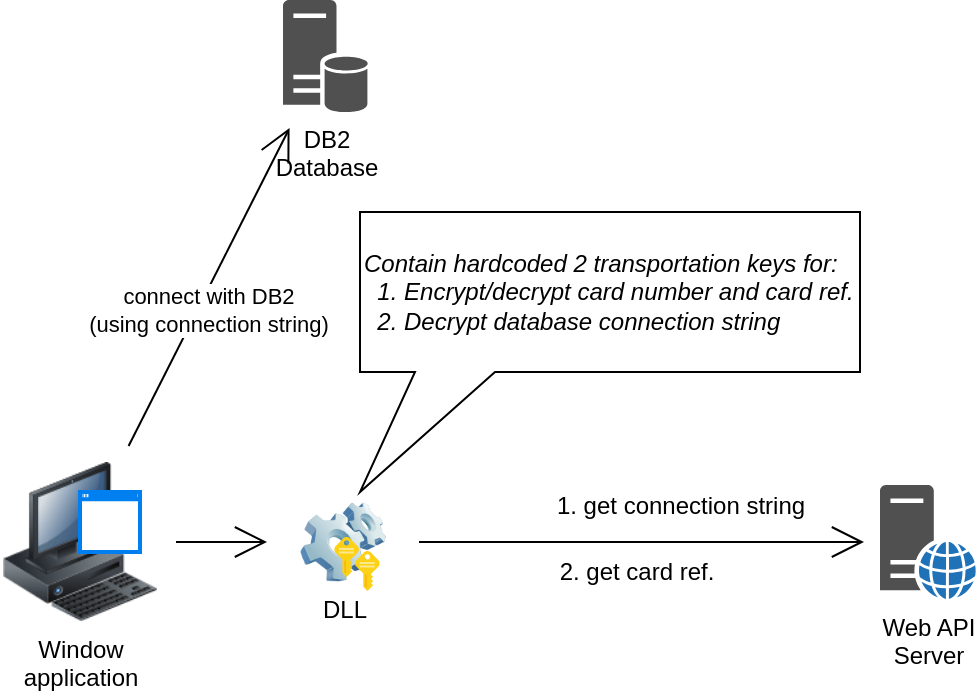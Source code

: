 <mxfile version="15.3.4" type="github" pages="2">
  <diagram id="9aHkWteQH5koF1psvJOh" name="dll-plus-smartcard">
    <mxGraphModel dx="1038" dy="1391" grid="1" gridSize="10" guides="1" tooltips="1" connect="1" arrows="1" fold="1" page="1" pageScale="1" pageWidth="1169" pageHeight="827" math="0" shadow="0">
      <root>
        <mxCell id="0" />
        <mxCell id="1" parent="0" />
        <mxCell id="ys8oHW5ExI6m-6Dw5dze-2" value="&lt;div&gt;DB2 &lt;br&gt;&lt;/div&gt;&lt;div&gt;Database&lt;/div&gt;" style="sketch=0;pointerEvents=1;shadow=0;dashed=0;html=1;strokeColor=none;fillColor=#505050;labelPosition=center;verticalLabelPosition=bottom;verticalAlign=top;outlineConnect=0;align=center;shape=mxgraph.office.servers.database_server;hachureGap=4;" vertex="1" parent="1">
          <mxGeometry x="191.5" y="-56" width="43" height="56" as="geometry" />
        </mxCell>
        <mxCell id="ys8oHW5ExI6m-6Dw5dze-3" value="&lt;div&gt;Web API&lt;/div&gt;&lt;div&gt;Server&lt;br&gt;&lt;/div&gt;" style="sketch=0;pointerEvents=1;shadow=0;dashed=0;html=1;strokeColor=none;fillColor=#505050;labelPosition=center;verticalLabelPosition=bottom;verticalAlign=top;outlineConnect=0;align=center;shape=mxgraph.office.servers.web_server_blue;hachureGap=4;" vertex="1" parent="1">
          <mxGeometry x="490" y="186.5" width="48" height="57" as="geometry" />
        </mxCell>
        <mxCell id="ys8oHW5ExI6m-6Dw5dze-11" value="" style="edgeStyle=none;curved=1;rounded=0;orthogonalLoop=1;jettySize=auto;html=1;endArrow=open;startSize=14;endSize=14;sourcePerimeterSpacing=8;targetPerimeterSpacing=8;" edge="1" parent="1" source="ys8oHW5ExI6m-6Dw5dze-9" target="ys8oHW5ExI6m-6Dw5dze-10">
          <mxGeometry relative="1" as="geometry" />
        </mxCell>
        <mxCell id="ys8oHW5ExI6m-6Dw5dze-15" value="&lt;div&gt;connect with DB2&lt;/div&gt;&lt;div&gt;(using connection string)&lt;br&gt;&lt;/div&gt;" style="edgeStyle=none;curved=1;rounded=0;orthogonalLoop=1;jettySize=auto;html=1;endArrow=open;startSize=14;endSize=14;sourcePerimeterSpacing=8;targetPerimeterSpacing=8;" edge="1" parent="1" source="ys8oHW5ExI6m-6Dw5dze-9" target="ys8oHW5ExI6m-6Dw5dze-2">
          <mxGeometry x="-0.114" y="-5" relative="1" as="geometry">
            <mxPoint as="offset" />
          </mxGeometry>
        </mxCell>
        <mxCell id="ys8oHW5ExI6m-6Dw5dze-12" style="edgeStyle=none;curved=1;rounded=0;orthogonalLoop=1;jettySize=auto;html=1;endArrow=open;startSize=14;endSize=14;sourcePerimeterSpacing=8;targetPerimeterSpacing=8;" edge="1" parent="1" source="ys8oHW5ExI6m-6Dw5dze-10" target="ys8oHW5ExI6m-6Dw5dze-3">
          <mxGeometry relative="1" as="geometry" />
        </mxCell>
        <mxCell id="ys8oHW5ExI6m-6Dw5dze-14" value="&lt;div align=&quot;left&quot;&gt;&lt;span&gt;Contain hardcoded 2 transportation keys for:&lt;/span&gt;&lt;/div&gt;&lt;div align=&quot;left&quot;&gt;&lt;span&gt;&amp;nbsp; 1. Encrypt/decrypt card number and card ref.&lt;/span&gt;&lt;/div&gt;&lt;div align=&quot;left&quot;&gt;&lt;span&gt;&amp;nbsp; 2. Decrypt database connection string &lt;br&gt;&lt;/span&gt;&lt;/div&gt;" style="shape=callout;whiteSpace=wrap;html=1;perimeter=calloutPerimeter;hachureGap=4;pointerEvents=0;direction=east;align=left;size=60;position=0.11;position2=0;base=40;fontStyle=2;" vertex="1" parent="1">
          <mxGeometry x="230" y="50" width="250" height="140" as="geometry" />
        </mxCell>
        <mxCell id="ys8oHW5ExI6m-6Dw5dze-23" value="" style="group" vertex="1" connectable="0" parent="1">
          <mxGeometry x="50" y="175" width="80" height="80" as="geometry" />
        </mxCell>
        <mxCell id="ys8oHW5ExI6m-6Dw5dze-9" value="&lt;div&gt;Window&lt;/div&gt;&lt;div&gt;application&lt;br&gt;&lt;/div&gt;" style="image;html=1;image=img/lib/clip_art/computers/Workstation_128x128.png;hachureGap=4;pointerEvents=0;" vertex="1" parent="ys8oHW5ExI6m-6Dw5dze-23">
          <mxGeometry width="80" height="80" as="geometry" />
        </mxCell>
        <mxCell id="ys8oHW5ExI6m-6Dw5dze-22" value="" style="html=1;verticalLabelPosition=bottom;align=center;labelBackgroundColor=#ffffff;verticalAlign=top;strokeWidth=2;strokeColor=#0080F0;shadow=0;dashed=0;shape=mxgraph.ios7.icons.window;hachureGap=4;pointerEvents=0;" vertex="1" parent="ys8oHW5ExI6m-6Dw5dze-23">
          <mxGeometry x="40" y="15" width="30" height="30" as="geometry" />
        </mxCell>
        <mxCell id="ys8oHW5ExI6m-6Dw5dze-29" value="" style="group" vertex="1" connectable="0" parent="1">
          <mxGeometry x="191.5" y="195" width="60" height="44.5" as="geometry" />
        </mxCell>
        <mxCell id="ys8oHW5ExI6m-6Dw5dze-10" value="DLL" style="image;html=1;image=img/lib/clip_art/computers/Software_128x128.png;hachureGap=4;pointerEvents=0;" vertex="1" parent="ys8oHW5ExI6m-6Dw5dze-29">
          <mxGeometry width="60" height="40" as="geometry" />
        </mxCell>
        <mxCell id="ys8oHW5ExI6m-6Dw5dze-28" value="" style="group" vertex="1" connectable="0" parent="ys8oHW5ExI6m-6Dw5dze-29">
          <mxGeometry x="25.6" y="17.5" width="22.8" height="27" as="geometry" />
        </mxCell>
        <mxCell id="ys8oHW5ExI6m-6Dw5dze-18" value="" style="sketch=0;aspect=fixed;html=1;points=[];align=center;image;fontSize=12;image=img/lib/mscae/Key.svg;hachureGap=4;pointerEvents=0;" vertex="1" parent="ys8oHW5ExI6m-6Dw5dze-28">
          <mxGeometry x="10.4" y="7" width="12.4" height="20" as="geometry" />
        </mxCell>
        <mxCell id="ys8oHW5ExI6m-6Dw5dze-21" value="" style="sketch=0;aspect=fixed;html=1;points=[];align=center;image;fontSize=12;image=img/lib/mscae/Key.svg;hachureGap=4;pointerEvents=0;" vertex="1" parent="ys8oHW5ExI6m-6Dw5dze-28">
          <mxGeometry width="12.4" height="20" as="geometry" />
        </mxCell>
        <mxCell id="ys8oHW5ExI6m-6Dw5dze-30" value="1. get connection string" style="text;html=1;resizable=0;autosize=1;align=center;verticalAlign=middle;points=[];fillColor=none;strokeColor=none;rounded=0;hachureGap=4;pointerEvents=0;" vertex="1" parent="1">
          <mxGeometry x="320" y="186.5" width="140" height="20" as="geometry" />
        </mxCell>
        <mxCell id="ys8oHW5ExI6m-6Dw5dze-31" value="2. get card ref." style="text;html=1;resizable=0;autosize=1;align=center;verticalAlign=middle;points=[];fillColor=none;strokeColor=none;rounded=0;hachureGap=4;pointerEvents=0;" vertex="1" parent="1">
          <mxGeometry x="323" y="219.5" width="90" height="20" as="geometry" />
        </mxCell>
      </root>
    </mxGraphModel>
  </diagram>
  <diagram id="U1ADppB_8akDyZMcdUrm" name="dll-with-fixkeys">
    <mxGraphModel dx="1038" dy="564" grid="1" gridSize="10" guides="1" tooltips="1" connect="1" arrows="1" fold="1" page="1" pageScale="1" pageWidth="1169" pageHeight="827" math="0" shadow="0">
      <root>
        <mxCell id="EPCrCns3FjOLMthZxB4p-0" />
        <mxCell id="EPCrCns3FjOLMthZxB4p-1" parent="EPCrCns3FjOLMthZxB4p-0" />
        <mxCell id="EPCrCns3FjOLMthZxB4p-2" value="&lt;div&gt;DB2 &lt;br&gt;&lt;/div&gt;&lt;div&gt;Database&lt;/div&gt;" style="sketch=0;pointerEvents=1;shadow=0;dashed=0;html=1;strokeColor=none;fillColor=#505050;labelPosition=center;verticalLabelPosition=bottom;verticalAlign=top;outlineConnect=0;align=center;shape=mxgraph.office.servers.database_server;hachureGap=4;" vertex="1" parent="EPCrCns3FjOLMthZxB4p-1">
          <mxGeometry x="201.5" y="40" width="43" height="56" as="geometry" />
        </mxCell>
        <mxCell id="EPCrCns3FjOLMthZxB4p-3" value="&lt;div&gt;Web API&lt;/div&gt;&lt;div&gt;Server&lt;br&gt;&lt;/div&gt;" style="sketch=0;pointerEvents=1;shadow=0;dashed=0;html=1;strokeColor=none;fillColor=#505050;labelPosition=center;verticalLabelPosition=bottom;verticalAlign=top;outlineConnect=0;align=center;shape=mxgraph.office.servers.web_server_blue;hachureGap=4;" vertex="1" parent="EPCrCns3FjOLMthZxB4p-1">
          <mxGeometry x="500" y="282.5" width="48" height="57" as="geometry" />
        </mxCell>
        <mxCell id="EPCrCns3FjOLMthZxB4p-4" value="" style="edgeStyle=none;curved=1;rounded=0;orthogonalLoop=1;jettySize=auto;html=1;endArrow=open;startSize=14;endSize=14;sourcePerimeterSpacing=8;targetPerimeterSpacing=8;" edge="1" parent="EPCrCns3FjOLMthZxB4p-1" source="EPCrCns3FjOLMthZxB4p-9" target="EPCrCns3FjOLMthZxB4p-12">
          <mxGeometry relative="1" as="geometry" />
        </mxCell>
        <mxCell id="EPCrCns3FjOLMthZxB4p-5" value="&lt;div&gt;connect with DB2&lt;/div&gt;&lt;div&gt;(using connection string)&lt;br&gt;&lt;/div&gt;" style="edgeStyle=none;curved=1;rounded=0;orthogonalLoop=1;jettySize=auto;html=1;endArrow=open;startSize=14;endSize=14;sourcePerimeterSpacing=8;targetPerimeterSpacing=8;" edge="1" parent="EPCrCns3FjOLMthZxB4p-1" source="EPCrCns3FjOLMthZxB4p-9" target="EPCrCns3FjOLMthZxB4p-2">
          <mxGeometry x="-0.114" y="-5" relative="1" as="geometry">
            <mxPoint as="offset" />
          </mxGeometry>
        </mxCell>
        <mxCell id="EPCrCns3FjOLMthZxB4p-6" style="edgeStyle=none;curved=1;rounded=0;orthogonalLoop=1;jettySize=auto;html=1;endArrow=open;startSize=14;endSize=14;sourcePerimeterSpacing=8;targetPerimeterSpacing=8;" edge="1" parent="EPCrCns3FjOLMthZxB4p-1" source="EPCrCns3FjOLMthZxB4p-12" target="EPCrCns3FjOLMthZxB4p-3">
          <mxGeometry relative="1" as="geometry" />
        </mxCell>
        <mxCell id="EPCrCns3FjOLMthZxB4p-7" value="&lt;div align=&quot;left&quot;&gt;&lt;span&gt;Contain hardcoded 2 transportation keys for:&lt;/span&gt;&lt;/div&gt;&lt;div align=&quot;left&quot;&gt;&lt;span&gt;&amp;nbsp; 1. Encrypt/decrypt card number and card ref.&lt;/span&gt;&lt;/div&gt;&lt;div align=&quot;left&quot;&gt;&lt;span&gt;&amp;nbsp; 2. Decrypt database connection string &lt;br&gt;&lt;/span&gt;&lt;/div&gt;" style="shape=callout;whiteSpace=wrap;html=1;perimeter=calloutPerimeter;hachureGap=4;pointerEvents=0;direction=east;align=left;size=60;position=0.11;position2=0;base=40;fontStyle=2;" vertex="1" parent="EPCrCns3FjOLMthZxB4p-1">
          <mxGeometry x="240" y="146" width="250" height="140" as="geometry" />
        </mxCell>
        <mxCell id="EPCrCns3FjOLMthZxB4p-8" value="" style="group" vertex="1" connectable="0" parent="EPCrCns3FjOLMthZxB4p-1">
          <mxGeometry x="60" y="271" width="80" height="80" as="geometry" />
        </mxCell>
        <mxCell id="EPCrCns3FjOLMthZxB4p-9" value="&lt;div&gt;Window&lt;/div&gt;&lt;div&gt;application&lt;br&gt;&lt;/div&gt;" style="image;html=1;image=img/lib/clip_art/computers/Workstation_128x128.png;hachureGap=4;pointerEvents=0;" vertex="1" parent="EPCrCns3FjOLMthZxB4p-8">
          <mxGeometry width="80" height="80" as="geometry" />
        </mxCell>
        <mxCell id="EPCrCns3FjOLMthZxB4p-10" value="" style="html=1;verticalLabelPosition=bottom;align=center;labelBackgroundColor=#ffffff;verticalAlign=top;strokeWidth=2;strokeColor=#0080F0;shadow=0;dashed=0;shape=mxgraph.ios7.icons.window;hachureGap=4;pointerEvents=0;" vertex="1" parent="EPCrCns3FjOLMthZxB4p-8">
          <mxGeometry x="40" y="15" width="30" height="30" as="geometry" />
        </mxCell>
        <mxCell id="EPCrCns3FjOLMthZxB4p-11" value="" style="group" vertex="1" connectable="0" parent="EPCrCns3FjOLMthZxB4p-1">
          <mxGeometry x="201.5" y="291" width="60" height="44.5" as="geometry" />
        </mxCell>
        <mxCell id="EPCrCns3FjOLMthZxB4p-12" value="DLL" style="image;html=1;image=img/lib/clip_art/computers/Software_128x128.png;hachureGap=4;pointerEvents=0;" vertex="1" parent="EPCrCns3FjOLMthZxB4p-11">
          <mxGeometry width="60" height="40" as="geometry" />
        </mxCell>
        <mxCell id="EPCrCns3FjOLMthZxB4p-13" value="" style="group" vertex="1" connectable="0" parent="EPCrCns3FjOLMthZxB4p-11">
          <mxGeometry x="25.6" y="17.5" width="22.8" height="27" as="geometry" />
        </mxCell>
        <mxCell id="EPCrCns3FjOLMthZxB4p-14" value="" style="sketch=0;aspect=fixed;html=1;points=[];align=center;image;fontSize=12;image=img/lib/mscae/Key.svg;hachureGap=4;pointerEvents=0;" vertex="1" parent="EPCrCns3FjOLMthZxB4p-13">
          <mxGeometry x="10.4" y="7" width="12.4" height="20" as="geometry" />
        </mxCell>
        <mxCell id="EPCrCns3FjOLMthZxB4p-15" value="" style="sketch=0;aspect=fixed;html=1;points=[];align=center;image;fontSize=12;image=img/lib/mscae/Key.svg;hachureGap=4;pointerEvents=0;" vertex="1" parent="EPCrCns3FjOLMthZxB4p-13">
          <mxGeometry width="12.4" height="20" as="geometry" />
        </mxCell>
        <mxCell id="EPCrCns3FjOLMthZxB4p-16" value="1. get connection string" style="text;html=1;resizable=0;autosize=1;align=center;verticalAlign=middle;points=[];fillColor=none;strokeColor=none;rounded=0;hachureGap=4;pointerEvents=0;" vertex="1" parent="EPCrCns3FjOLMthZxB4p-1">
          <mxGeometry x="330" y="282.5" width="140" height="20" as="geometry" />
        </mxCell>
        <mxCell id="EPCrCns3FjOLMthZxB4p-17" value="2. get card ref." style="text;html=1;resizable=0;autosize=1;align=center;verticalAlign=middle;points=[];fillColor=none;strokeColor=none;rounded=0;hachureGap=4;pointerEvents=0;" vertex="1" parent="EPCrCns3FjOLMthZxB4p-1">
          <mxGeometry x="333" y="315.5" width="90" height="20" as="geometry" />
        </mxCell>
      </root>
    </mxGraphModel>
  </diagram>
</mxfile>
